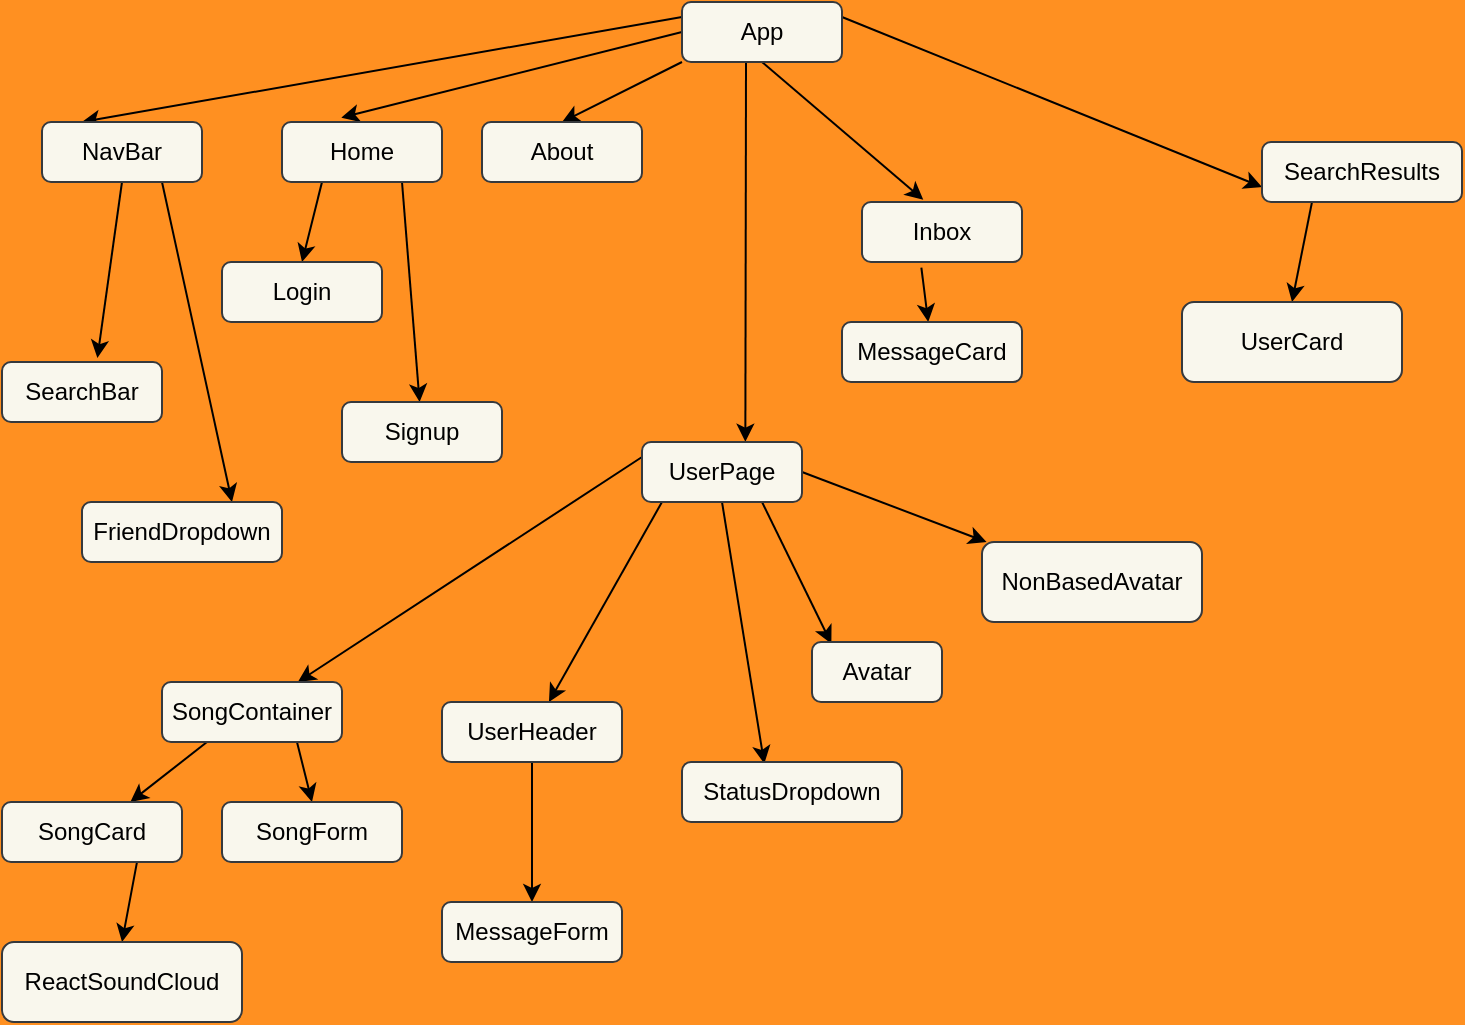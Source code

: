 <mxfile>
    <diagram id="TML6VusoKwPfGsvbvZCm" name="Page-1">
        <mxGraphModel dx="659" dy="530" grid="0" gridSize="10" guides="1" tooltips="1" connect="1" arrows="1" fold="1" page="1" pageScale="1" pageWidth="850" pageHeight="1100" background="#FF9021" math="0" shadow="0">
            <root>
                <mxCell id="0"/>
                <mxCell id="1" parent="0"/>
                <mxCell id="53" style="edgeStyle=none;html=1;exitX=0;exitY=0.25;exitDx=0;exitDy=0;entryX=0.25;entryY=0;entryDx=0;entryDy=0;fontColor=#000000;" parent="1" source="6" target="7" edge="1">
                    <mxGeometry relative="1" as="geometry"/>
                </mxCell>
                <mxCell id="54" style="edgeStyle=none;html=1;exitX=0;exitY=0.5;exitDx=0;exitDy=0;entryX=0.371;entryY=-0.072;entryDx=0;entryDy=0;entryPerimeter=0;fontColor=#000000;" parent="1" source="6" target="11" edge="1">
                    <mxGeometry relative="1" as="geometry"/>
                </mxCell>
                <mxCell id="55" style="edgeStyle=none;html=1;exitX=0;exitY=1;exitDx=0;exitDy=0;entryX=0.5;entryY=0;entryDx=0;entryDy=0;fontColor=#000000;" parent="1" source="6" target="8" edge="1">
                    <mxGeometry relative="1" as="geometry"/>
                </mxCell>
                <mxCell id="56" style="edgeStyle=none;html=1;exitX=0.5;exitY=1;exitDx=0;exitDy=0;entryX=0.383;entryY=-0.039;entryDx=0;entryDy=0;entryPerimeter=0;fontColor=#000000;" parent="1" source="6" target="12" edge="1">
                    <mxGeometry relative="1" as="geometry"/>
                </mxCell>
                <mxCell id="57" style="edgeStyle=none;html=1;entryX=0.646;entryY=-0.005;entryDx=0;entryDy=0;entryPerimeter=0;fontColor=#000000;" parent="1" target="10" edge="1">
                    <mxGeometry relative="1" as="geometry">
                        <mxPoint x="392" y="60" as="sourcePoint"/>
                    </mxGeometry>
                </mxCell>
                <mxCell id="58" style="edgeStyle=none;html=1;exitX=1;exitY=0.25;exitDx=0;exitDy=0;entryX=0;entryY=0.75;entryDx=0;entryDy=0;fontColor=#000000;" parent="1" source="6" target="9" edge="1">
                    <mxGeometry relative="1" as="geometry"/>
                </mxCell>
                <mxCell id="6" value="App" style="rounded=1;whiteSpace=wrap;html=1;fillColor=#f9f7ed;strokeColor=#36393d;fontColor=#000000;" parent="1" vertex="1">
                    <mxGeometry x="360" y="30" width="80" height="30" as="geometry"/>
                </mxCell>
                <mxCell id="17" style="edgeStyle=none;html=1;exitX=0.75;exitY=1;exitDx=0;exitDy=0;entryX=0.75;entryY=0;entryDx=0;entryDy=0;fontColor=#000000;" parent="1" source="7" target="14" edge="1">
                    <mxGeometry relative="1" as="geometry"/>
                </mxCell>
                <mxCell id="19" style="edgeStyle=none;html=1;exitX=0.5;exitY=1;exitDx=0;exitDy=0;entryX=0.596;entryY=-0.067;entryDx=0;entryDy=0;entryPerimeter=0;fontColor=#000000;" parent="1" source="7" target="13" edge="1">
                    <mxGeometry relative="1" as="geometry"/>
                </mxCell>
                <mxCell id="7" value="NavBar" style="rounded=1;whiteSpace=wrap;html=1;fillColor=#f9f7ed;strokeColor=#36393d;fontColor=#000000;" parent="1" vertex="1">
                    <mxGeometry x="40" y="90" width="80" height="30" as="geometry"/>
                </mxCell>
                <mxCell id="8" value="About" style="rounded=1;whiteSpace=wrap;html=1;fillColor=#f9f7ed;strokeColor=#36393d;fontColor=#000000;" parent="1" vertex="1">
                    <mxGeometry x="260" y="90" width="80" height="30" as="geometry"/>
                </mxCell>
                <mxCell id="62" style="edgeStyle=none;html=1;exitX=0.25;exitY=1;exitDx=0;exitDy=0;entryX=0.5;entryY=0;entryDx=0;entryDy=0;fontColor=#000000;" parent="1" source="9" target="61" edge="1">
                    <mxGeometry relative="1" as="geometry"/>
                </mxCell>
                <mxCell id="9" value="SearchResults" style="rounded=1;whiteSpace=wrap;html=1;fillColor=#f9f7ed;strokeColor=#36393d;fontColor=#000000;" parent="1" vertex="1">
                    <mxGeometry x="650" y="100" width="100" height="30" as="geometry"/>
                </mxCell>
                <mxCell id="28" style="edgeStyle=none;html=1;fontColor=#000000;" parent="1" target="27" edge="1">
                    <mxGeometry relative="1" as="geometry">
                        <mxPoint x="350" y="280" as="sourcePoint"/>
                    </mxGeometry>
                </mxCell>
                <mxCell id="33" style="edgeStyle=none;html=1;exitX=0;exitY=0.25;exitDx=0;exitDy=0;fontColor=#000000;" parent="1" source="10" target="31" edge="1">
                    <mxGeometry relative="1" as="geometry"/>
                </mxCell>
                <mxCell id="43" style="edgeStyle=none;html=1;exitX=0.5;exitY=1;exitDx=0;exitDy=0;entryX=0.374;entryY=0.028;entryDx=0;entryDy=0;entryPerimeter=0;fontColor=#000000;" parent="1" source="10" target="41" edge="1">
                    <mxGeometry relative="1" as="geometry"/>
                </mxCell>
                <mxCell id="50" style="edgeStyle=none;html=1;exitX=0.75;exitY=1;exitDx=0;exitDy=0;entryX=0.149;entryY=0.028;entryDx=0;entryDy=0;entryPerimeter=0;fontColor=#000000;" parent="1" source="10" target="49" edge="1">
                    <mxGeometry relative="1" as="geometry"/>
                </mxCell>
                <mxCell id="52" style="edgeStyle=none;html=1;exitX=1;exitY=0.5;exitDx=0;exitDy=0;fontColor=#000000;" parent="1" source="10" target="51" edge="1">
                    <mxGeometry relative="1" as="geometry"/>
                </mxCell>
                <mxCell id="10" value="UserPage" style="rounded=1;whiteSpace=wrap;html=1;fillColor=#f9f7ed;strokeColor=#36393d;fontColor=#000000;" parent="1" vertex="1">
                    <mxGeometry x="340" y="250" width="80" height="30" as="geometry"/>
                </mxCell>
                <mxCell id="22" style="edgeStyle=none;html=1;exitX=0.25;exitY=1;exitDx=0;exitDy=0;entryX=0.5;entryY=0;entryDx=0;entryDy=0;fontColor=#000000;" parent="1" source="11" target="20" edge="1">
                    <mxGeometry relative="1" as="geometry"/>
                </mxCell>
                <mxCell id="23" style="edgeStyle=none;html=1;exitX=0.75;exitY=1;exitDx=0;exitDy=0;fontColor=#000000;" parent="1" source="11" target="21" edge="1">
                    <mxGeometry relative="1" as="geometry"/>
                </mxCell>
                <mxCell id="11" value="Home" style="rounded=1;whiteSpace=wrap;html=1;fillColor=#f9f7ed;strokeColor=#36393d;fontColor=#000000;" parent="1" vertex="1">
                    <mxGeometry x="160" y="90" width="80" height="30" as="geometry"/>
                </mxCell>
                <mxCell id="26" style="edgeStyle=none;html=1;exitX=0.371;exitY=1.095;exitDx=0;exitDy=0;fontColor=#000000;exitPerimeter=0;" parent="1" source="12" target="25" edge="1">
                    <mxGeometry relative="1" as="geometry"/>
                </mxCell>
                <mxCell id="12" value="Inbox" style="rounded=1;whiteSpace=wrap;html=1;fillColor=#f9f7ed;strokeColor=#36393d;fontColor=#000000;" parent="1" vertex="1">
                    <mxGeometry x="450" y="130" width="80" height="30" as="geometry"/>
                </mxCell>
                <mxCell id="13" value="SearchBar" style="rounded=1;whiteSpace=wrap;html=1;fillColor=#f9f7ed;strokeColor=#36393d;fontColor=#000000;" parent="1" vertex="1">
                    <mxGeometry x="20" y="210" width="80" height="30" as="geometry"/>
                </mxCell>
                <mxCell id="14" value="FriendDropdown" style="rounded=1;whiteSpace=wrap;html=1;fillColor=#f9f7ed;strokeColor=#36393d;fontColor=#000000;" parent="1" vertex="1">
                    <mxGeometry x="60" y="280" width="100" height="30" as="geometry"/>
                </mxCell>
                <mxCell id="20" value="Login" style="rounded=1;whiteSpace=wrap;html=1;fillColor=#f9f7ed;strokeColor=#36393d;fontColor=#000000;" parent="1" vertex="1">
                    <mxGeometry x="130" y="160" width="80" height="30" as="geometry"/>
                </mxCell>
                <mxCell id="21" value="Signup" style="rounded=1;whiteSpace=wrap;html=1;fillColor=#f9f7ed;strokeColor=#36393d;fontColor=#000000;" parent="1" vertex="1">
                    <mxGeometry x="190" y="230" width="80" height="30" as="geometry"/>
                </mxCell>
                <mxCell id="25" value="MessageCard" style="rounded=1;whiteSpace=wrap;html=1;fillColor=#f9f7ed;strokeColor=#36393d;fontColor=#000000;" parent="1" vertex="1">
                    <mxGeometry x="440" y="190" width="90" height="30" as="geometry"/>
                </mxCell>
                <mxCell id="30" style="edgeStyle=none;html=1;exitX=0.5;exitY=1;exitDx=0;exitDy=0;entryX=0.5;entryY=0;entryDx=0;entryDy=0;fontColor=#000000;" parent="1" source="27" target="29" edge="1">
                    <mxGeometry relative="1" as="geometry"/>
                </mxCell>
                <mxCell id="27" value="UserHeader" style="rounded=1;whiteSpace=wrap;html=1;fillColor=#f9f7ed;strokeColor=#36393d;fontColor=#000000;" parent="1" vertex="1">
                    <mxGeometry x="240" y="380" width="90" height="30" as="geometry"/>
                </mxCell>
                <mxCell id="29" value="MessageForm" style="rounded=1;whiteSpace=wrap;html=1;fillColor=#f9f7ed;strokeColor=#36393d;fontColor=#000000;" parent="1" vertex="1">
                    <mxGeometry x="240" y="480" width="90" height="30" as="geometry"/>
                </mxCell>
                <mxCell id="35" style="edgeStyle=none;html=1;exitX=0.25;exitY=1;exitDx=0;exitDy=0;fontColor=#000000;" parent="1" source="31" target="34" edge="1">
                    <mxGeometry relative="1" as="geometry"/>
                </mxCell>
                <mxCell id="38" style="edgeStyle=none;html=1;exitX=0.75;exitY=1;exitDx=0;exitDy=0;entryX=0.5;entryY=0;entryDx=0;entryDy=0;fontColor=#000000;" parent="1" source="31" target="37" edge="1">
                    <mxGeometry relative="1" as="geometry"/>
                </mxCell>
                <mxCell id="31" value="SongContainer" style="rounded=1;whiteSpace=wrap;html=1;fillColor=#f9f7ed;strokeColor=#36393d;fontColor=#000000;" parent="1" vertex="1">
                    <mxGeometry x="100" y="370" width="90" height="30" as="geometry"/>
                </mxCell>
                <mxCell id="40" style="edgeStyle=none;html=1;exitX=0.75;exitY=1;exitDx=0;exitDy=0;entryX=0.5;entryY=0;entryDx=0;entryDy=0;fontColor=#000000;" parent="1" source="34" target="39" edge="1">
                    <mxGeometry relative="1" as="geometry"/>
                </mxCell>
                <mxCell id="34" value="SongCard" style="rounded=1;whiteSpace=wrap;html=1;fillColor=#f9f7ed;strokeColor=#36393d;fontColor=#000000;" parent="1" vertex="1">
                    <mxGeometry x="20" y="430" width="90" height="30" as="geometry"/>
                </mxCell>
                <mxCell id="37" value="SongForm" style="rounded=1;whiteSpace=wrap;html=1;fillColor=#f9f7ed;strokeColor=#36393d;fontColor=#000000;" parent="1" vertex="1">
                    <mxGeometry x="130" y="430" width="90" height="30" as="geometry"/>
                </mxCell>
                <mxCell id="39" value="ReactSoundCloud" style="rounded=1;whiteSpace=wrap;html=1;fillColor=#f9f7ed;strokeColor=#36393d;fontColor=#000000;" parent="1" vertex="1">
                    <mxGeometry x="20" y="500" width="120" height="40" as="geometry"/>
                </mxCell>
                <mxCell id="41" value="StatusDropdown" style="rounded=1;whiteSpace=wrap;html=1;fillColor=#f9f7ed;strokeColor=#36393d;fontColor=#000000;" parent="1" vertex="1">
                    <mxGeometry x="360" y="410" width="110" height="30" as="geometry"/>
                </mxCell>
                <mxCell id="49" value="Avatar" style="rounded=1;whiteSpace=wrap;html=1;fillColor=#f9f7ed;strokeColor=#36393d;fontColor=#000000;" parent="1" vertex="1">
                    <mxGeometry x="425" y="350" width="65" height="30" as="geometry"/>
                </mxCell>
                <mxCell id="51" value="NonBasedAvatar" style="rounded=1;whiteSpace=wrap;html=1;fillColor=#f9f7ed;strokeColor=#36393d;fontColor=#000000;" parent="1" vertex="1">
                    <mxGeometry x="510" y="300" width="110" height="40" as="geometry"/>
                </mxCell>
                <mxCell id="61" value="UserCard" style="rounded=1;whiteSpace=wrap;html=1;fillColor=#f9f7ed;strokeColor=#36393d;fontColor=#000000;" parent="1" vertex="1">
                    <mxGeometry x="610" y="180" width="110" height="40" as="geometry"/>
                </mxCell>
            </root>
        </mxGraphModel>
    </diagram>
</mxfile>